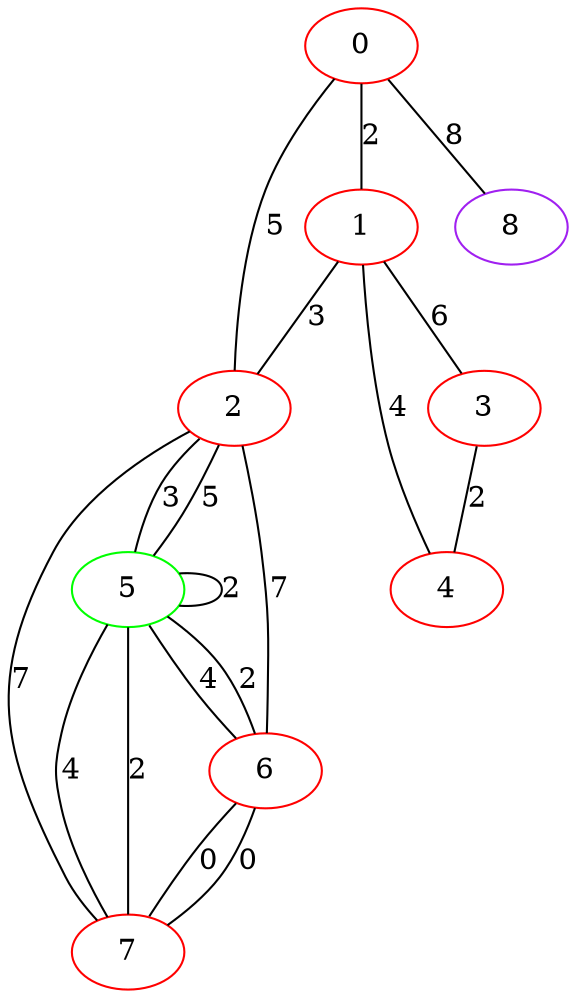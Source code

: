 graph "" {
0 [color=red, weight=1];
1 [color=red, weight=1];
2 [color=red, weight=1];
3 [color=red, weight=1];
4 [color=red, weight=1];
5 [color=green, weight=2];
6 [color=red, weight=1];
7 [color=red, weight=1];
8 [color=purple, weight=4];
0 -- 8  [key=0, label=8];
0 -- 1  [key=0, label=2];
0 -- 2  [key=0, label=5];
1 -- 2  [key=0, label=3];
1 -- 3  [key=0, label=6];
1 -- 4  [key=0, label=4];
2 -- 5  [key=0, label=3];
2 -- 5  [key=1, label=5];
2 -- 6  [key=0, label=7];
2 -- 7  [key=0, label=7];
3 -- 4  [key=0, label=2];
5 -- 5  [key=0, label=2];
5 -- 6  [key=0, label=4];
5 -- 6  [key=1, label=2];
5 -- 7  [key=0, label=4];
5 -- 7  [key=1, label=2];
6 -- 7  [key=0, label=0];
6 -- 7  [key=1, label=0];
}
